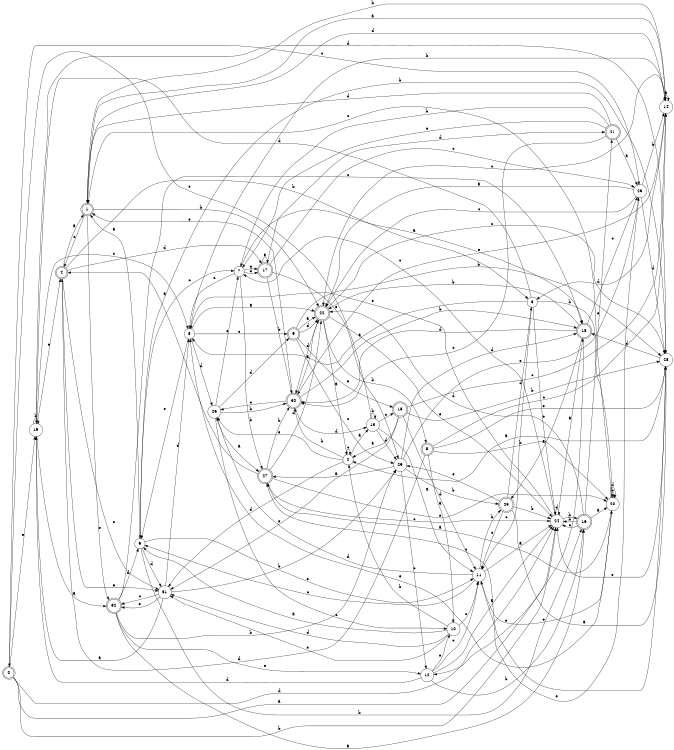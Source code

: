 digraph n27_4 {
__start0 [label="" shape="none"];

rankdir=LR;
size="8,5";

s0 [style="rounded,filled", color="black", fillcolor="white" shape="doublecircle", label="0"];
s1 [style="rounded,filled", color="black", fillcolor="white" shape="doublecircle", label="1"];
s2 [style="filled", color="black", fillcolor="white" shape="circle", label="2"];
s3 [style="filled", color="black", fillcolor="white" shape="circle", label="3"];
s4 [style="rounded,filled", color="black", fillcolor="white" shape="doublecircle", label="4"];
s5 [style="rounded,filled", color="black", fillcolor="white" shape="doublecircle", label="5"];
s6 [style="filled", color="black", fillcolor="white" shape="circle", label="6"];
s7 [style="filled", color="black", fillcolor="white" shape="circle", label="7"];
s8 [style="filled", color="black", fillcolor="white" shape="circle", label="8"];
s9 [style="rounded,filled", color="black", fillcolor="white" shape="doublecircle", label="9"];
s10 [style="filled", color="black", fillcolor="white" shape="circle", label="10"];
s11 [style="filled", color="black", fillcolor="white" shape="circle", label="11"];
s12 [style="filled", color="black", fillcolor="white" shape="circle", label="12"];
s13 [style="filled", color="black", fillcolor="white" shape="circle", label="13"];
s14 [style="filled", color="black", fillcolor="white" shape="circle", label="14"];
s15 [style="rounded,filled", color="black", fillcolor="white" shape="doublecircle", label="15"];
s16 [style="rounded,filled", color="black", fillcolor="white" shape="doublecircle", label="16"];
s17 [style="rounded,filled", color="black", fillcolor="white" shape="doublecircle", label="17"];
s18 [style="rounded,filled", color="black", fillcolor="white" shape="doublecircle", label="18"];
s19 [style="filled", color="black", fillcolor="white" shape="circle", label="19"];
s20 [style="filled", color="black", fillcolor="white" shape="circle", label="20"];
s21 [style="rounded,filled", color="black", fillcolor="white" shape="doublecircle", label="21"];
s22 [style="rounded,filled", color="black", fillcolor="white" shape="doublecircle", label="22"];
s23 [style="filled", color="black", fillcolor="white" shape="circle", label="23"];
s24 [style="filled", color="black", fillcolor="white" shape="circle", label="24"];
s25 [style="rounded,filled", color="black", fillcolor="white" shape="doublecircle", label="25"];
s26 [style="filled", color="black", fillcolor="white" shape="circle", label="26"];
s27 [style="rounded,filled", color="black", fillcolor="white" shape="doublecircle", label="27"];
s28 [style="filled", color="black", fillcolor="white" shape="circle", label="28"];
s29 [style="filled", color="black", fillcolor="white" shape="circle", label="29"];
s30 [style="rounded,filled", color="black", fillcolor="white" shape="doublecircle", label="30"];
s31 [style="filled", color="black", fillcolor="white" shape="circle", label="31"];
s32 [style="rounded,filled", color="black", fillcolor="white" shape="doublecircle", label="32"];
s0 -> s24 [label="a"];
s0 -> s24 [label="b"];
s0 -> s23 [label="c"];
s0 -> s24 [label="d"];
s0 -> s19 [label="e"];
s1 -> s14 [label="a"];
s1 -> s22 [label="b"];
s1 -> s4 [label="c"];
s1 -> s14 [label="d"];
s1 -> s32 [label="e"];
s2 -> s13 [label="a"];
s2 -> s30 [label="b"];
s2 -> s2 [label="c"];
s2 -> s31 [label="d"];
s2 -> s26 [label="e"];
s3 -> s8 [label="a"];
s3 -> s20 [label="b"];
s3 -> s11 [label="c"];
s3 -> s19 [label="d"];
s3 -> s24 [label="e"];
s4 -> s1 [label="a"];
s4 -> s3 [label="b"];
s4 -> s31 [label="c"];
s4 -> s17 [label="d"];
s4 -> s31 [label="e"];
s5 -> s10 [label="a"];
s5 -> s20 [label="b"];
s5 -> s14 [label="c"];
s5 -> s4 [label="d"];
s5 -> s28 [label="e"];
s6 -> s1 [label="a"];
s6 -> s16 [label="b"];
s6 -> s7 [label="c"];
s6 -> s31 [label="d"];
s6 -> s11 [label="e"];
s7 -> s18 [label="a"];
s7 -> s27 [label="b"];
s7 -> s8 [label="c"];
s7 -> s17 [label="d"];
s7 -> s17 [label="e"];
s8 -> s22 [label="a"];
s8 -> s14 [label="b"];
s8 -> s9 [label="c"];
s8 -> s26 [label="d"];
s8 -> s6 [label="e"];
s9 -> s22 [label="a"];
s9 -> s28 [label="b"];
s9 -> s29 [label="c"];
s9 -> s22 [label="d"];
s9 -> s15 [label="e"];
s10 -> s6 [label="a"];
s10 -> s2 [label="b"];
s10 -> s11 [label="c"];
s10 -> s31 [label="d"];
s10 -> s31 [label="e"];
s11 -> s24 [label="a"];
s11 -> s25 [label="b"];
s11 -> s6 [label="c"];
s11 -> s26 [label="d"];
s11 -> s20 [label="e"];
s12 -> s24 [label="a"];
s12 -> s16 [label="b"];
s12 -> s11 [label="c"];
s12 -> s19 [label="d"];
s12 -> s10 [label="e"];
s13 -> s11 [label="a"];
s13 -> s13 [label="b"];
s13 -> s15 [label="c"];
s13 -> s29 [label="d"];
s13 -> s0 [label="e"];
s14 -> s14 [label="a"];
s14 -> s1 [label="b"];
s14 -> s22 [label="c"];
s14 -> s3 [label="d"];
s14 -> s30 [label="e"];
s15 -> s2 [label="a"];
s15 -> s28 [label="b"];
s15 -> s14 [label="c"];
s15 -> s11 [label="d"];
s15 -> s31 [label="e"];
s16 -> s20 [label="a"];
s16 -> s24 [label="b"];
s16 -> s24 [label="c"];
s16 -> s22 [label="d"];
s16 -> s21 [label="e"];
s17 -> s17 [label="a"];
s17 -> s30 [label="b"];
s17 -> s23 [label="c"];
s17 -> s21 [label="d"];
s17 -> s29 [label="e"];
s18 -> s25 [label="a"];
s18 -> s22 [label="b"];
s18 -> s23 [label="c"];
s18 -> s30 [label="d"];
s18 -> s12 [label="e"];
s19 -> s32 [label="a"];
s19 -> s19 [label="b"];
s19 -> s8 [label="c"];
s19 -> s28 [label="d"];
s19 -> s4 [label="e"];
s20 -> s27 [label="a"];
s20 -> s20 [label="b"];
s20 -> s1 [label="c"];
s20 -> s20 [label="d"];
s20 -> s8 [label="e"];
s21 -> s23 [label="a"];
s21 -> s7 [label="b"];
s21 -> s30 [label="c"];
s21 -> s1 [label="d"];
s21 -> s7 [label="e"];
s22 -> s2 [label="a"];
s22 -> s5 [label="b"];
s22 -> s28 [label="c"];
s22 -> s30 [label="d"];
s22 -> s24 [label="e"];
s23 -> s22 [label="a"];
s23 -> s14 [label="b"];
s23 -> s22 [label="c"];
s23 -> s28 [label="d"];
s23 -> s11 [label="e"];
s24 -> s18 [label="a"];
s24 -> s16 [label="b"];
s24 -> s7 [label="c"];
s24 -> s24 [label="d"];
s24 -> s8 [label="e"];
s25 -> s28 [label="a"];
s25 -> s24 [label="b"];
s25 -> s11 [label="c"];
s25 -> s3 [label="d"];
s25 -> s29 [label="e"];
s26 -> s27 [label="a"];
s26 -> s30 [label="b"];
s26 -> s10 [label="c"];
s26 -> s9 [label="d"];
s26 -> s7 [label="e"];
s27 -> s4 [label="a"];
s27 -> s30 [label="b"];
s27 -> s24 [label="c"];
s27 -> s22 [label="d"];
s27 -> s20 [label="e"];
s28 -> s2 [label="a"];
s28 -> s6 [label="b"];
s28 -> s27 [label="c"];
s28 -> s18 [label="d"];
s28 -> s24 [label="e"];
s29 -> s27 [label="a"];
s29 -> s25 [label="b"];
s29 -> s12 [label="c"];
s29 -> s18 [label="d"];
s29 -> s23 [label="e"];
s30 -> s22 [label="a"];
s30 -> s18 [label="b"];
s30 -> s26 [label="c"];
s30 -> s13 [label="d"];
s30 -> s1 [label="e"];
s31 -> s19 [label="a"];
s31 -> s29 [label="b"];
s31 -> s32 [label="c"];
s31 -> s8 [label="d"];
s31 -> s32 [label="e"];
s32 -> s16 [label="a"];
s32 -> s29 [label="b"];
s32 -> s18 [label="c"];
s32 -> s6 [label="d"];
s32 -> s12 [label="e"];

}